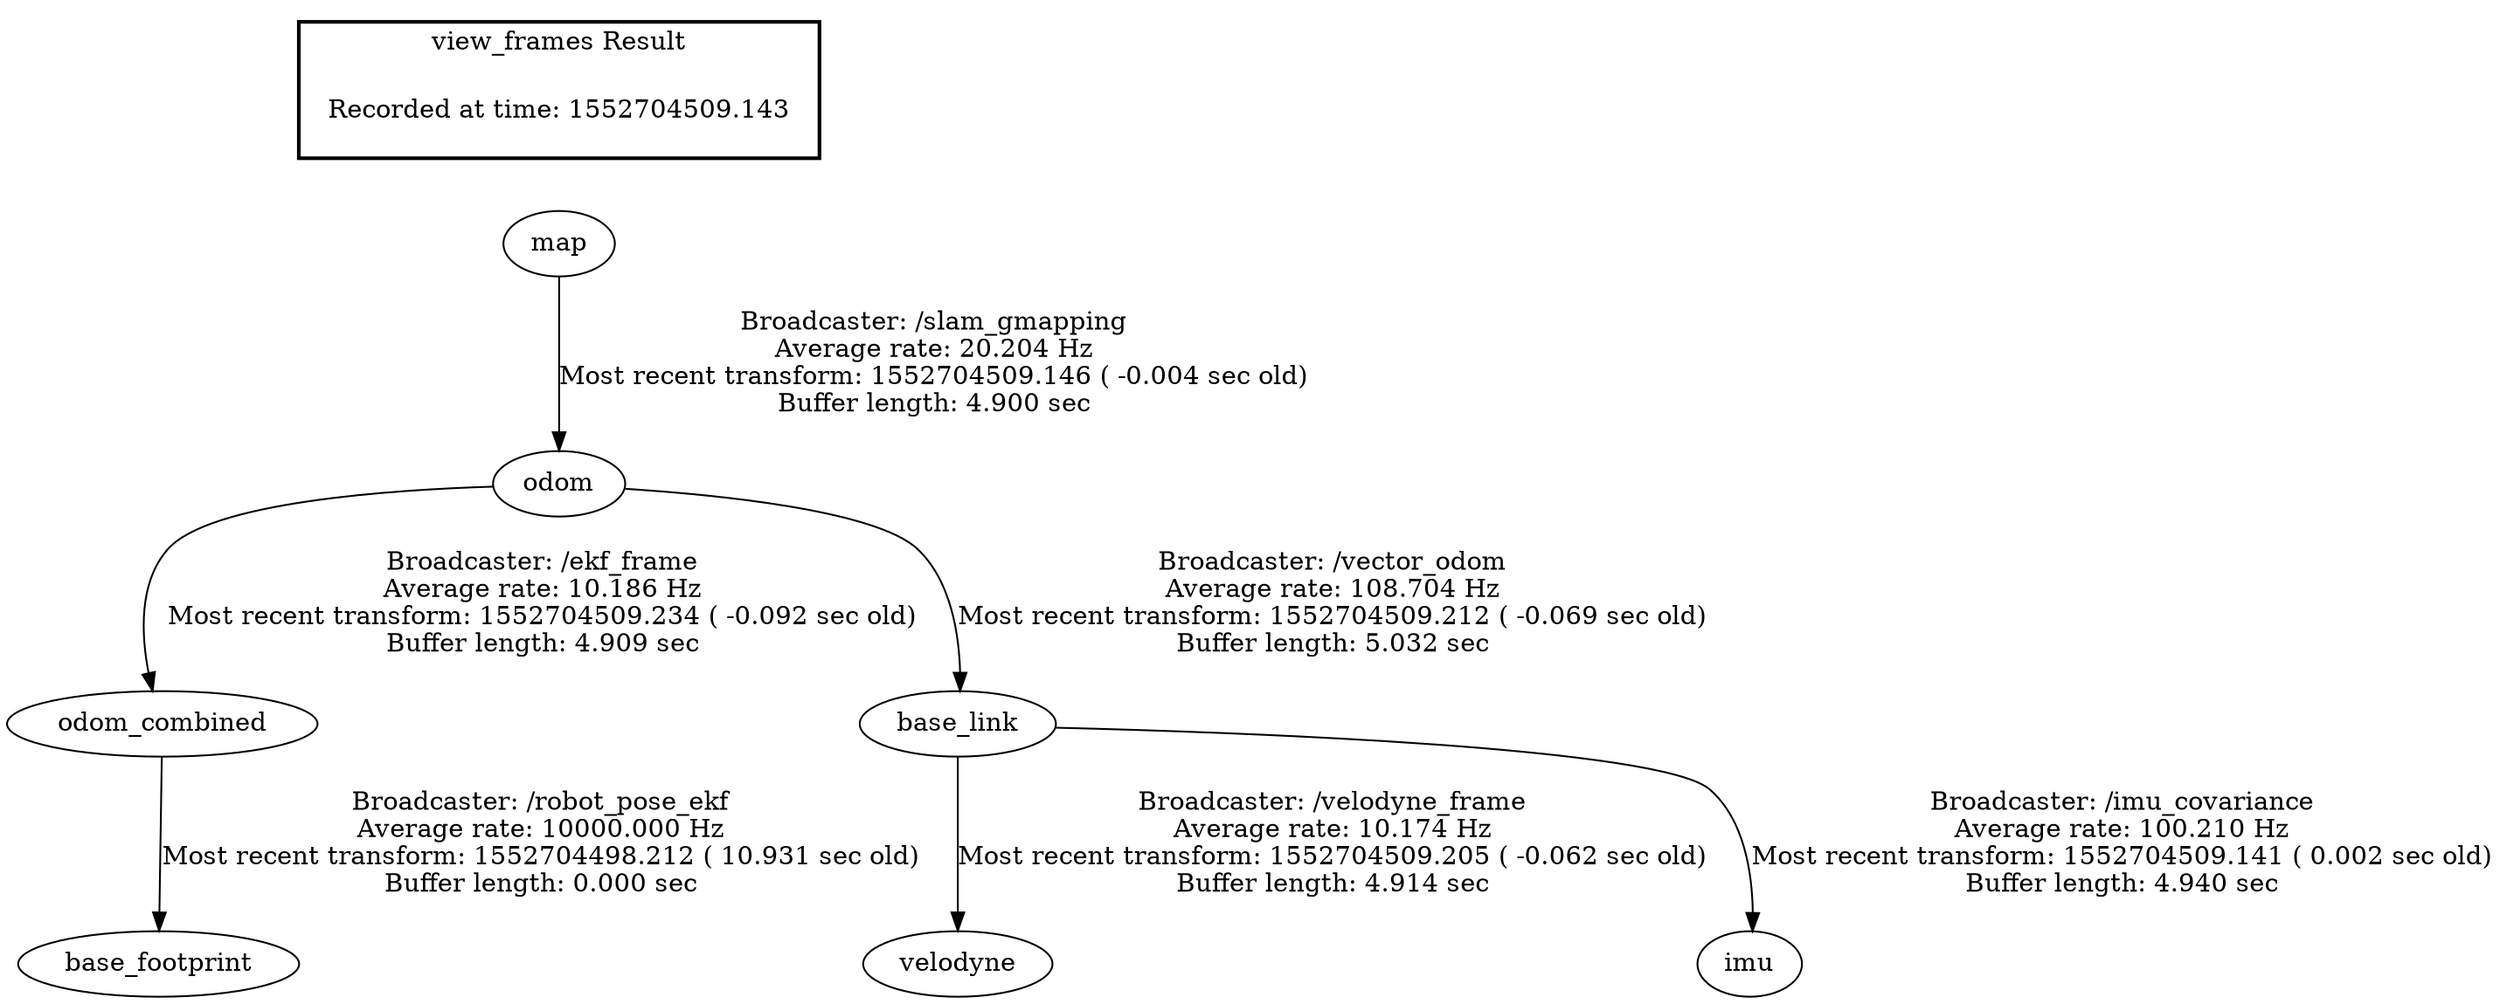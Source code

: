 digraph G {
"odom_combined" -> "base_footprint"[label="Broadcaster: /robot_pose_ekf\nAverage rate: 10000.000 Hz\nMost recent transform: 1552704498.212 ( 10.931 sec old)\nBuffer length: 0.000 sec\n"];
"odom" -> "odom_combined"[label="Broadcaster: /ekf_frame\nAverage rate: 10.186 Hz\nMost recent transform: 1552704509.234 ( -0.092 sec old)\nBuffer length: 4.909 sec\n"];
"odom" -> "base_link"[label="Broadcaster: /vector_odom\nAverage rate: 108.704 Hz\nMost recent transform: 1552704509.212 ( -0.069 sec old)\nBuffer length: 5.032 sec\n"];
"map" -> "odom"[label="Broadcaster: /slam_gmapping\nAverage rate: 20.204 Hz\nMost recent transform: 1552704509.146 ( -0.004 sec old)\nBuffer length: 4.900 sec\n"];
"base_link" -> "velodyne"[label="Broadcaster: /velodyne_frame\nAverage rate: 10.174 Hz\nMost recent transform: 1552704509.205 ( -0.062 sec old)\nBuffer length: 4.914 sec\n"];
"base_link" -> "imu"[label="Broadcaster: /imu_covariance\nAverage rate: 100.210 Hz\nMost recent transform: 1552704509.141 ( 0.002 sec old)\nBuffer length: 4.940 sec\n"];
edge [style=invis];
 subgraph cluster_legend { style=bold; color=black; label ="view_frames Result";
"Recorded at time: 1552704509.143"[ shape=plaintext ] ;
 }->"map";
}